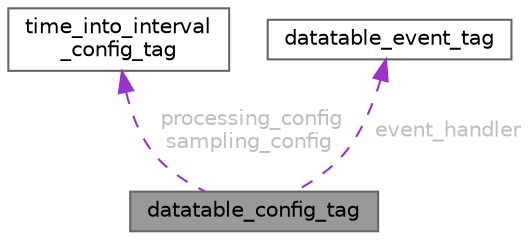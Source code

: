 digraph "datatable_config_tag"
{
 // LATEX_PDF_SIZE
  bgcolor="transparent";
  edge [fontname=Helvetica,fontsize=10,labelfontname=Helvetica,labelfontsize=10];
  node [fontname=Helvetica,fontsize=10,shape=box,height=0.2,width=0.4];
  Node1 [id="Node000001",label="datatable_config_tag",height=0.2,width=0.4,color="gray40", fillcolor="grey60", style="filled", fontcolor="black",tooltip="Data-table configuration structure definition."];
  Node2 -> Node1 [id="edge1_Node000001_Node000002",dir="back",color="darkorchid3",style="dashed",tooltip=" ",label=" processing_config\nsampling_config",fontcolor="grey" ];
  Node2 [id="Node000002",label="time_into_interval\l_config_tag",height=0.2,width=0.4,color="gray40", fillcolor="white", style="filled",URL="$structtime__into__interval__config__tag.html",tooltip="Time-into-interval configuration structure."];
  Node3 -> Node1 [id="edge2_Node000001_Node000003",dir="back",color="darkorchid3",style="dashed",tooltip=" ",label=" event_handler",fontcolor="grey" ];
  Node3 [id="Node000003",label="datatable_event_tag",height=0.2,width=0.4,color="gray40", fillcolor="white", style="filled",URL="$structdatatable__event__tag.html",tooltip="Data-table event structure."];
}
